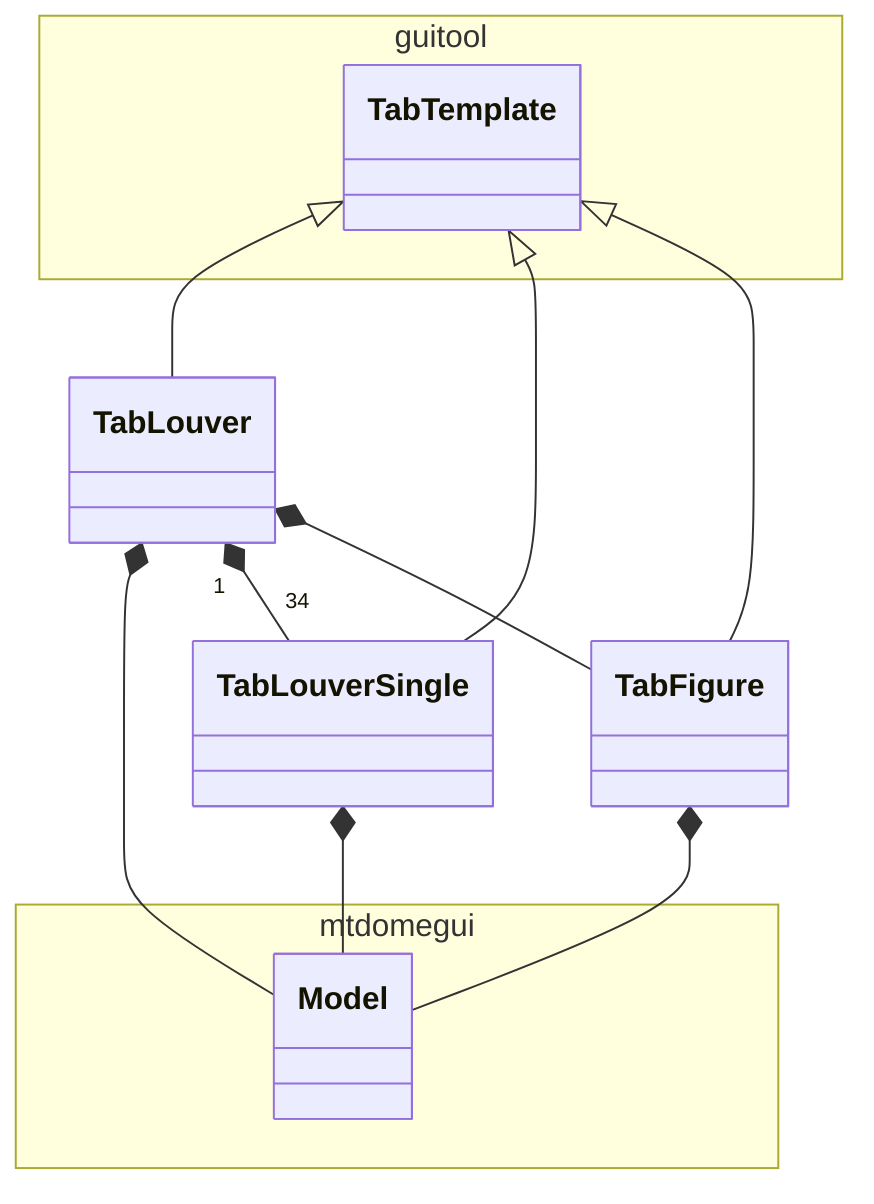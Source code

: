 classDiagram

namespace guitool {
  class TabTemplate
}

namespace mtdomegui {
  class Model
}

TabTemplate <|-- TabLouver
TabTemplate <|-- TabLouverSingle
TabTemplate <|-- TabFigure

TabLouver *-- Model
TabLouver "1" *-- "34" TabLouverSingle
TabLouver *-- TabFigure

TabLouverSingle *-- Model

TabFigure *-- Model